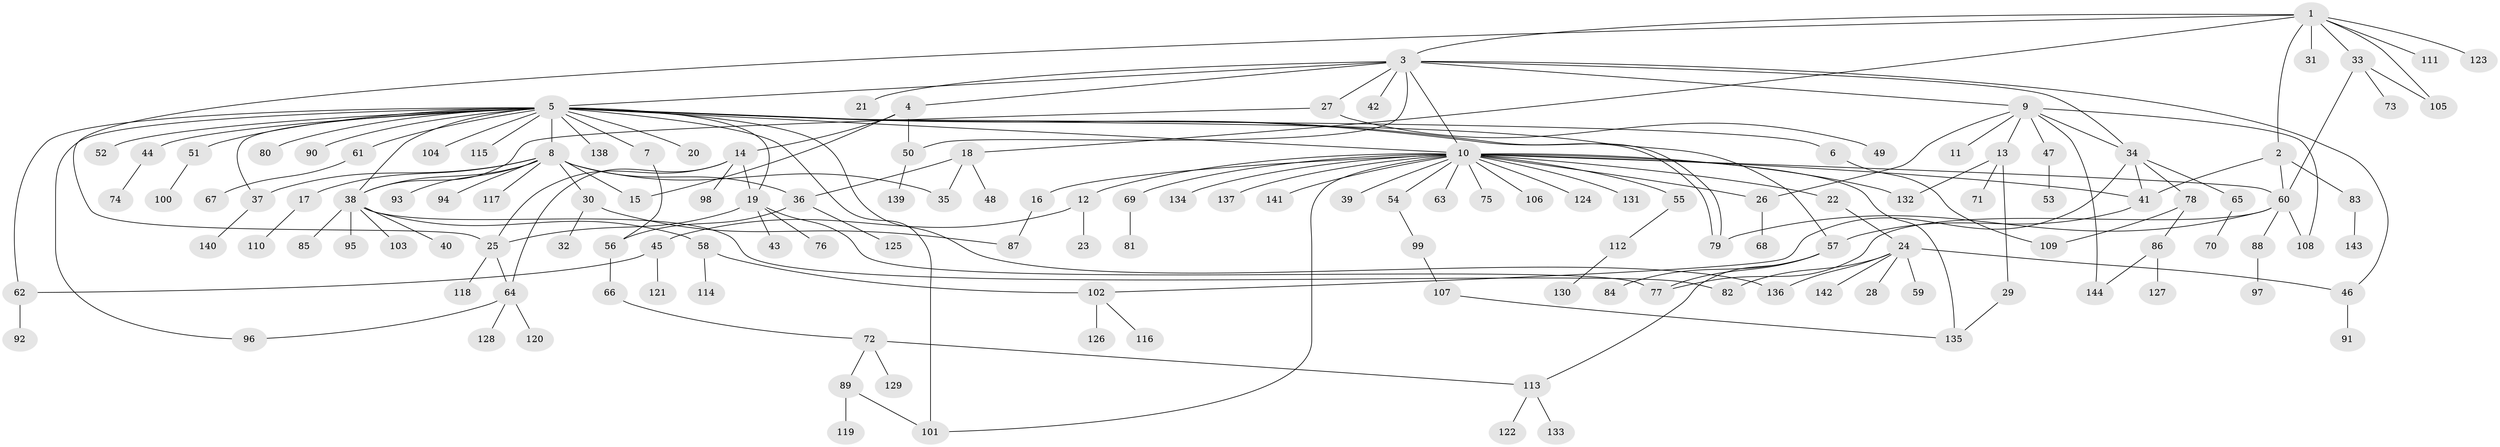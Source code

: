 // coarse degree distribution, {10: 0.009174311926605505, 4: 0.045871559633027525, 11: 0.009174311926605505, 24: 0.009174311926605505, 2: 0.1651376146788991, 3: 0.09174311926605505, 12: 0.009174311926605505, 9: 0.009174311926605505, 23: 0.009174311926605505, 1: 0.5688073394495413, 8: 0.01834862385321101, 7: 0.027522935779816515, 5: 0.01834862385321101, 6: 0.009174311926605505}
// Generated by graph-tools (version 1.1) at 2025/23/03/03/25 07:23:54]
// undirected, 144 vertices, 184 edges
graph export_dot {
graph [start="1"]
  node [color=gray90,style=filled];
  1;
  2;
  3;
  4;
  5;
  6;
  7;
  8;
  9;
  10;
  11;
  12;
  13;
  14;
  15;
  16;
  17;
  18;
  19;
  20;
  21;
  22;
  23;
  24;
  25;
  26;
  27;
  28;
  29;
  30;
  31;
  32;
  33;
  34;
  35;
  36;
  37;
  38;
  39;
  40;
  41;
  42;
  43;
  44;
  45;
  46;
  47;
  48;
  49;
  50;
  51;
  52;
  53;
  54;
  55;
  56;
  57;
  58;
  59;
  60;
  61;
  62;
  63;
  64;
  65;
  66;
  67;
  68;
  69;
  70;
  71;
  72;
  73;
  74;
  75;
  76;
  77;
  78;
  79;
  80;
  81;
  82;
  83;
  84;
  85;
  86;
  87;
  88;
  89;
  90;
  91;
  92;
  93;
  94;
  95;
  96;
  97;
  98;
  99;
  100;
  101;
  102;
  103;
  104;
  105;
  106;
  107;
  108;
  109;
  110;
  111;
  112;
  113;
  114;
  115;
  116;
  117;
  118;
  119;
  120;
  121;
  122;
  123;
  124;
  125;
  126;
  127;
  128;
  129;
  130;
  131;
  132;
  133;
  134;
  135;
  136;
  137;
  138;
  139;
  140;
  141;
  142;
  143;
  144;
  1 -- 2;
  1 -- 3;
  1 -- 18;
  1 -- 25;
  1 -- 31;
  1 -- 33;
  1 -- 105;
  1 -- 111;
  1 -- 123;
  2 -- 41;
  2 -- 60;
  2 -- 83;
  3 -- 4;
  3 -- 5;
  3 -- 9;
  3 -- 10;
  3 -- 21;
  3 -- 27;
  3 -- 34;
  3 -- 42;
  3 -- 46;
  3 -- 50;
  4 -- 14;
  4 -- 15;
  4 -- 50;
  5 -- 6;
  5 -- 7;
  5 -- 8;
  5 -- 10;
  5 -- 19;
  5 -- 20;
  5 -- 37;
  5 -- 38;
  5 -- 44;
  5 -- 51;
  5 -- 52;
  5 -- 57;
  5 -- 61;
  5 -- 62;
  5 -- 79;
  5 -- 79;
  5 -- 80;
  5 -- 90;
  5 -- 96;
  5 -- 101;
  5 -- 104;
  5 -- 115;
  5 -- 136;
  5 -- 138;
  6 -- 109;
  7 -- 56;
  8 -- 15;
  8 -- 17;
  8 -- 30;
  8 -- 35;
  8 -- 36;
  8 -- 37;
  8 -- 38;
  8 -- 93;
  8 -- 94;
  8 -- 117;
  9 -- 11;
  9 -- 13;
  9 -- 26;
  9 -- 34;
  9 -- 47;
  9 -- 108;
  9 -- 144;
  10 -- 12;
  10 -- 16;
  10 -- 22;
  10 -- 26;
  10 -- 39;
  10 -- 41;
  10 -- 54;
  10 -- 55;
  10 -- 60;
  10 -- 63;
  10 -- 69;
  10 -- 75;
  10 -- 101;
  10 -- 106;
  10 -- 124;
  10 -- 131;
  10 -- 132;
  10 -- 134;
  10 -- 135;
  10 -- 137;
  10 -- 141;
  12 -- 23;
  12 -- 45;
  13 -- 29;
  13 -- 71;
  13 -- 132;
  14 -- 19;
  14 -- 25;
  14 -- 64;
  14 -- 98;
  16 -- 87;
  17 -- 110;
  18 -- 35;
  18 -- 36;
  18 -- 48;
  19 -- 25;
  19 -- 43;
  19 -- 76;
  19 -- 77;
  22 -- 24;
  24 -- 28;
  24 -- 46;
  24 -- 59;
  24 -- 82;
  24 -- 136;
  24 -- 142;
  25 -- 64;
  25 -- 118;
  26 -- 68;
  27 -- 38;
  27 -- 49;
  29 -- 135;
  30 -- 32;
  30 -- 87;
  33 -- 60;
  33 -- 73;
  33 -- 105;
  34 -- 41;
  34 -- 65;
  34 -- 78;
  34 -- 102;
  36 -- 56;
  36 -- 125;
  37 -- 140;
  38 -- 40;
  38 -- 58;
  38 -- 82;
  38 -- 85;
  38 -- 95;
  38 -- 103;
  41 -- 57;
  44 -- 74;
  45 -- 62;
  45 -- 121;
  46 -- 91;
  47 -- 53;
  50 -- 139;
  51 -- 100;
  54 -- 99;
  55 -- 112;
  56 -- 66;
  57 -- 77;
  57 -- 84;
  57 -- 113;
  58 -- 102;
  58 -- 114;
  60 -- 77;
  60 -- 79;
  60 -- 88;
  60 -- 108;
  61 -- 67;
  62 -- 92;
  64 -- 96;
  64 -- 120;
  64 -- 128;
  65 -- 70;
  66 -- 72;
  69 -- 81;
  72 -- 89;
  72 -- 113;
  72 -- 129;
  78 -- 86;
  78 -- 109;
  83 -- 143;
  86 -- 127;
  86 -- 144;
  88 -- 97;
  89 -- 101;
  89 -- 119;
  99 -- 107;
  102 -- 116;
  102 -- 126;
  107 -- 135;
  112 -- 130;
  113 -- 122;
  113 -- 133;
}
